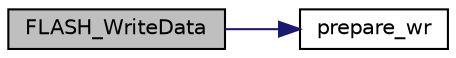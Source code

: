 digraph "FLASH_WriteData"
{
 // LATEX_PDF_SIZE
  edge [fontname="Helvetica",fontsize="10",labelfontname="Helvetica",labelfontsize="10"];
  node [fontname="Helvetica",fontsize="10",shape=record];
  rankdir="LR";
  Node1 [label="FLASH_WriteData",height=0.2,width=0.4,color="black", fillcolor="grey75", style="filled", fontcolor="black",tooltip="Writes data to determined space in flash memory."];
  Node1 -> Node2 [color="midnightblue",fontsize="10",style="solid",fontname="Helvetica"];
  Node2 [label="prepare_wr",height=0.2,width=0.4,color="black", fillcolor="white", style="filled",URL="$d1/d4d/flash_8c.html#a84efc66844fe2a9fa4a632b1354c16ae",tooltip=" "];
}
